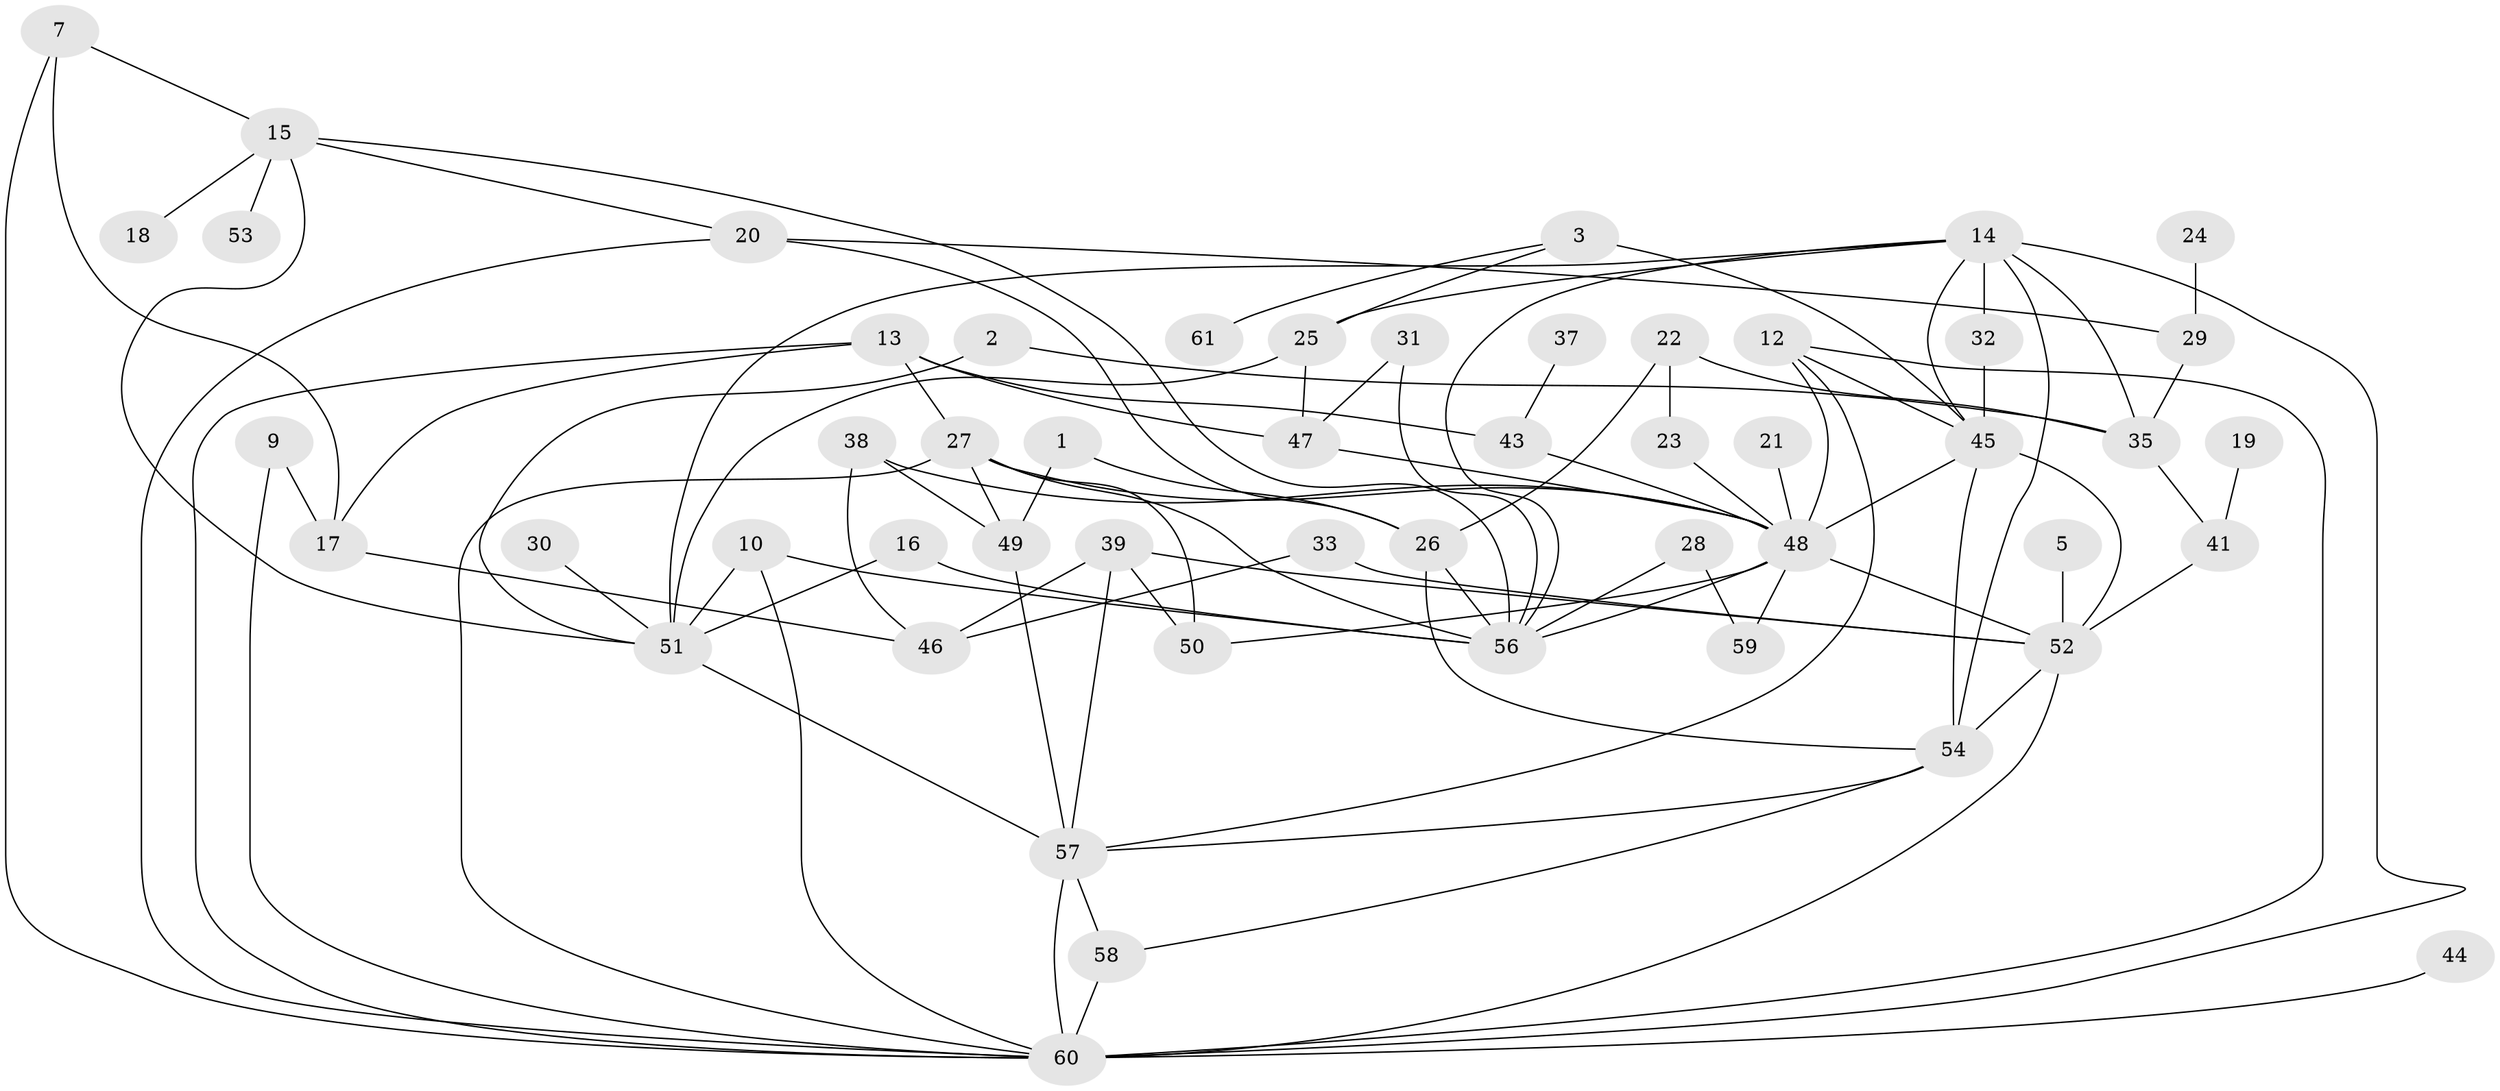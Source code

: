 // original degree distribution, {4: 0.2231404958677686, 3: 0.2066115702479339, 5: 0.06611570247933884, 1: 0.18181818181818182, 2: 0.21487603305785125, 8: 0.01652892561983471, 0: 0.06611570247933884, 7: 0.008264462809917356, 6: 0.01652892561983471}
// Generated by graph-tools (version 1.1) at 2025/25/03/09/25 03:25:17]
// undirected, 52 vertices, 98 edges
graph export_dot {
graph [start="1"]
  node [color=gray90,style=filled];
  1;
  2;
  3;
  5;
  7;
  9;
  10;
  12;
  13;
  14;
  15;
  16;
  17;
  18;
  19;
  20;
  21;
  22;
  23;
  24;
  25;
  26;
  27;
  28;
  29;
  30;
  31;
  32;
  33;
  35;
  37;
  38;
  39;
  41;
  43;
  44;
  45;
  46;
  47;
  48;
  49;
  50;
  51;
  52;
  53;
  54;
  56;
  57;
  58;
  59;
  60;
  61;
  1 -- 26 [weight=1.0];
  1 -- 49 [weight=1.0];
  2 -- 35 [weight=1.0];
  2 -- 51 [weight=1.0];
  3 -- 25 [weight=1.0];
  3 -- 45 [weight=2.0];
  3 -- 61 [weight=1.0];
  5 -- 52 [weight=1.0];
  7 -- 15 [weight=1.0];
  7 -- 17 [weight=1.0];
  7 -- 60 [weight=1.0];
  9 -- 17 [weight=1.0];
  9 -- 60 [weight=1.0];
  10 -- 51 [weight=1.0];
  10 -- 56 [weight=1.0];
  10 -- 60 [weight=1.0];
  12 -- 45 [weight=1.0];
  12 -- 48 [weight=1.0];
  12 -- 57 [weight=1.0];
  12 -- 60 [weight=1.0];
  13 -- 17 [weight=1.0];
  13 -- 27 [weight=1.0];
  13 -- 43 [weight=1.0];
  13 -- 47 [weight=1.0];
  13 -- 60 [weight=1.0];
  14 -- 25 [weight=1.0];
  14 -- 32 [weight=2.0];
  14 -- 35 [weight=1.0];
  14 -- 45 [weight=1.0];
  14 -- 51 [weight=1.0];
  14 -- 54 [weight=1.0];
  14 -- 56 [weight=1.0];
  14 -- 60 [weight=2.0];
  15 -- 18 [weight=1.0];
  15 -- 20 [weight=1.0];
  15 -- 51 [weight=1.0];
  15 -- 53 [weight=1.0];
  15 -- 56 [weight=1.0];
  16 -- 51 [weight=1.0];
  16 -- 56 [weight=1.0];
  17 -- 46 [weight=1.0];
  19 -- 41 [weight=1.0];
  20 -- 26 [weight=1.0];
  20 -- 29 [weight=1.0];
  20 -- 60 [weight=1.0];
  21 -- 48 [weight=2.0];
  22 -- 23 [weight=1.0];
  22 -- 26 [weight=1.0];
  22 -- 35 [weight=1.0];
  23 -- 48 [weight=1.0];
  24 -- 29 [weight=1.0];
  25 -- 47 [weight=1.0];
  25 -- 51 [weight=1.0];
  26 -- 54 [weight=1.0];
  26 -- 56 [weight=1.0];
  27 -- 48 [weight=1.0];
  27 -- 49 [weight=1.0];
  27 -- 50 [weight=1.0];
  27 -- 56 [weight=1.0];
  27 -- 60 [weight=1.0];
  28 -- 56 [weight=1.0];
  28 -- 59 [weight=1.0];
  29 -- 35 [weight=1.0];
  30 -- 51 [weight=1.0];
  31 -- 47 [weight=1.0];
  31 -- 56 [weight=1.0];
  32 -- 45 [weight=1.0];
  33 -- 46 [weight=1.0];
  33 -- 52 [weight=1.0];
  35 -- 41 [weight=1.0];
  37 -- 43 [weight=1.0];
  38 -- 46 [weight=1.0];
  38 -- 48 [weight=1.0];
  38 -- 49 [weight=1.0];
  39 -- 46 [weight=1.0];
  39 -- 50 [weight=1.0];
  39 -- 52 [weight=2.0];
  39 -- 57 [weight=1.0];
  41 -- 52 [weight=1.0];
  43 -- 48 [weight=1.0];
  44 -- 60 [weight=1.0];
  45 -- 48 [weight=1.0];
  45 -- 52 [weight=2.0];
  45 -- 54 [weight=1.0];
  47 -- 48 [weight=1.0];
  48 -- 50 [weight=1.0];
  48 -- 52 [weight=1.0];
  48 -- 56 [weight=1.0];
  48 -- 59 [weight=1.0];
  49 -- 57 [weight=1.0];
  51 -- 57 [weight=2.0];
  52 -- 54 [weight=1.0];
  52 -- 60 [weight=1.0];
  54 -- 57 [weight=1.0];
  54 -- 58 [weight=1.0];
  57 -- 58 [weight=1.0];
  57 -- 60 [weight=1.0];
  58 -- 60 [weight=2.0];
}

